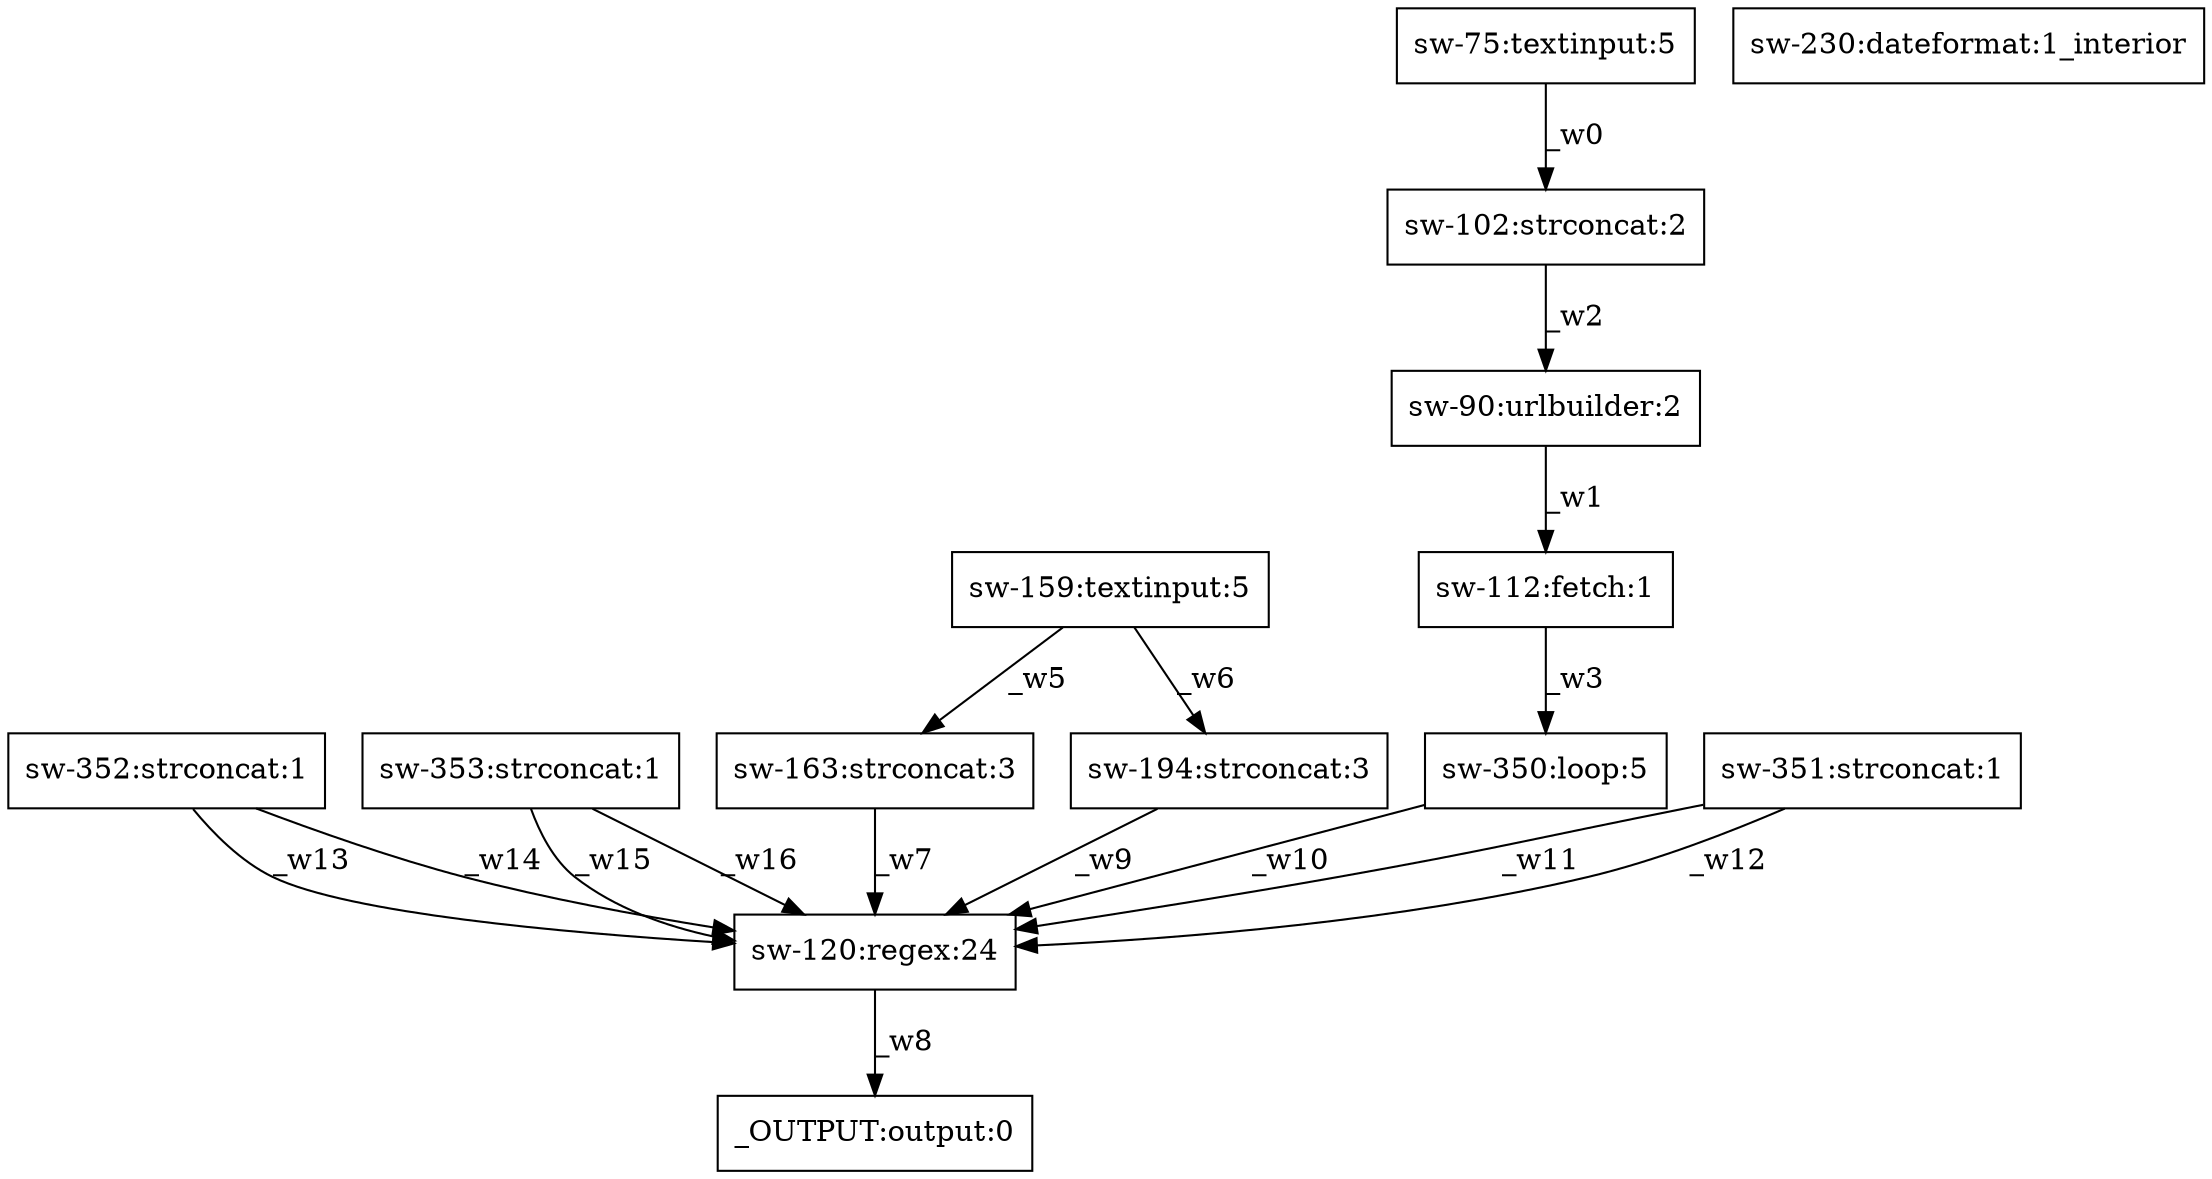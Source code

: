 digraph test1 { node [shape=box] "sw-352" [label="sw-352:strconcat:1"];"_OUTPUT" [label="_OUTPUT:output:0"];"sw-75" [label="sw-75:textinput:5"];"sw-353" [label="sw-353:strconcat:1"];"sw-230" [label="sw-230:dateformat:1_interior"];"sw-159" [label="sw-159:textinput:5"];"sw-112" [label="sw-112:fetch:1"];"sw-163" [label="sw-163:strconcat:3"];"sw-90" [label="sw-90:urlbuilder:2"];"sw-350" [label="sw-350:loop:5"];"sw-102" [label="sw-102:strconcat:2"];"sw-120" [label="sw-120:regex:24"];"sw-194" [label="sw-194:strconcat:3"];"sw-351" [label="sw-351:strconcat:1"];"sw-75" -> "sw-102" [label="_w0"];"sw-90" -> "sw-112" [label="_w1"];"sw-102" -> "sw-90" [label="_w2"];"sw-112" -> "sw-350" [label="_w3"];"sw-159" -> "sw-163" [label="_w5"];"sw-159" -> "sw-194" [label="_w6"];"sw-163" -> "sw-120" [label="_w7"];"sw-120" -> "_OUTPUT" [label="_w8"];"sw-194" -> "sw-120" [label="_w9"];"sw-350" -> "sw-120" [label="_w10"];"sw-351" -> "sw-120" [label="_w11"];"sw-351" -> "sw-120" [label="_w12"];"sw-352" -> "sw-120" [label="_w13"];"sw-352" -> "sw-120" [label="_w14"];"sw-353" -> "sw-120" [label="_w15"];"sw-353" -> "sw-120" [label="_w16"];}